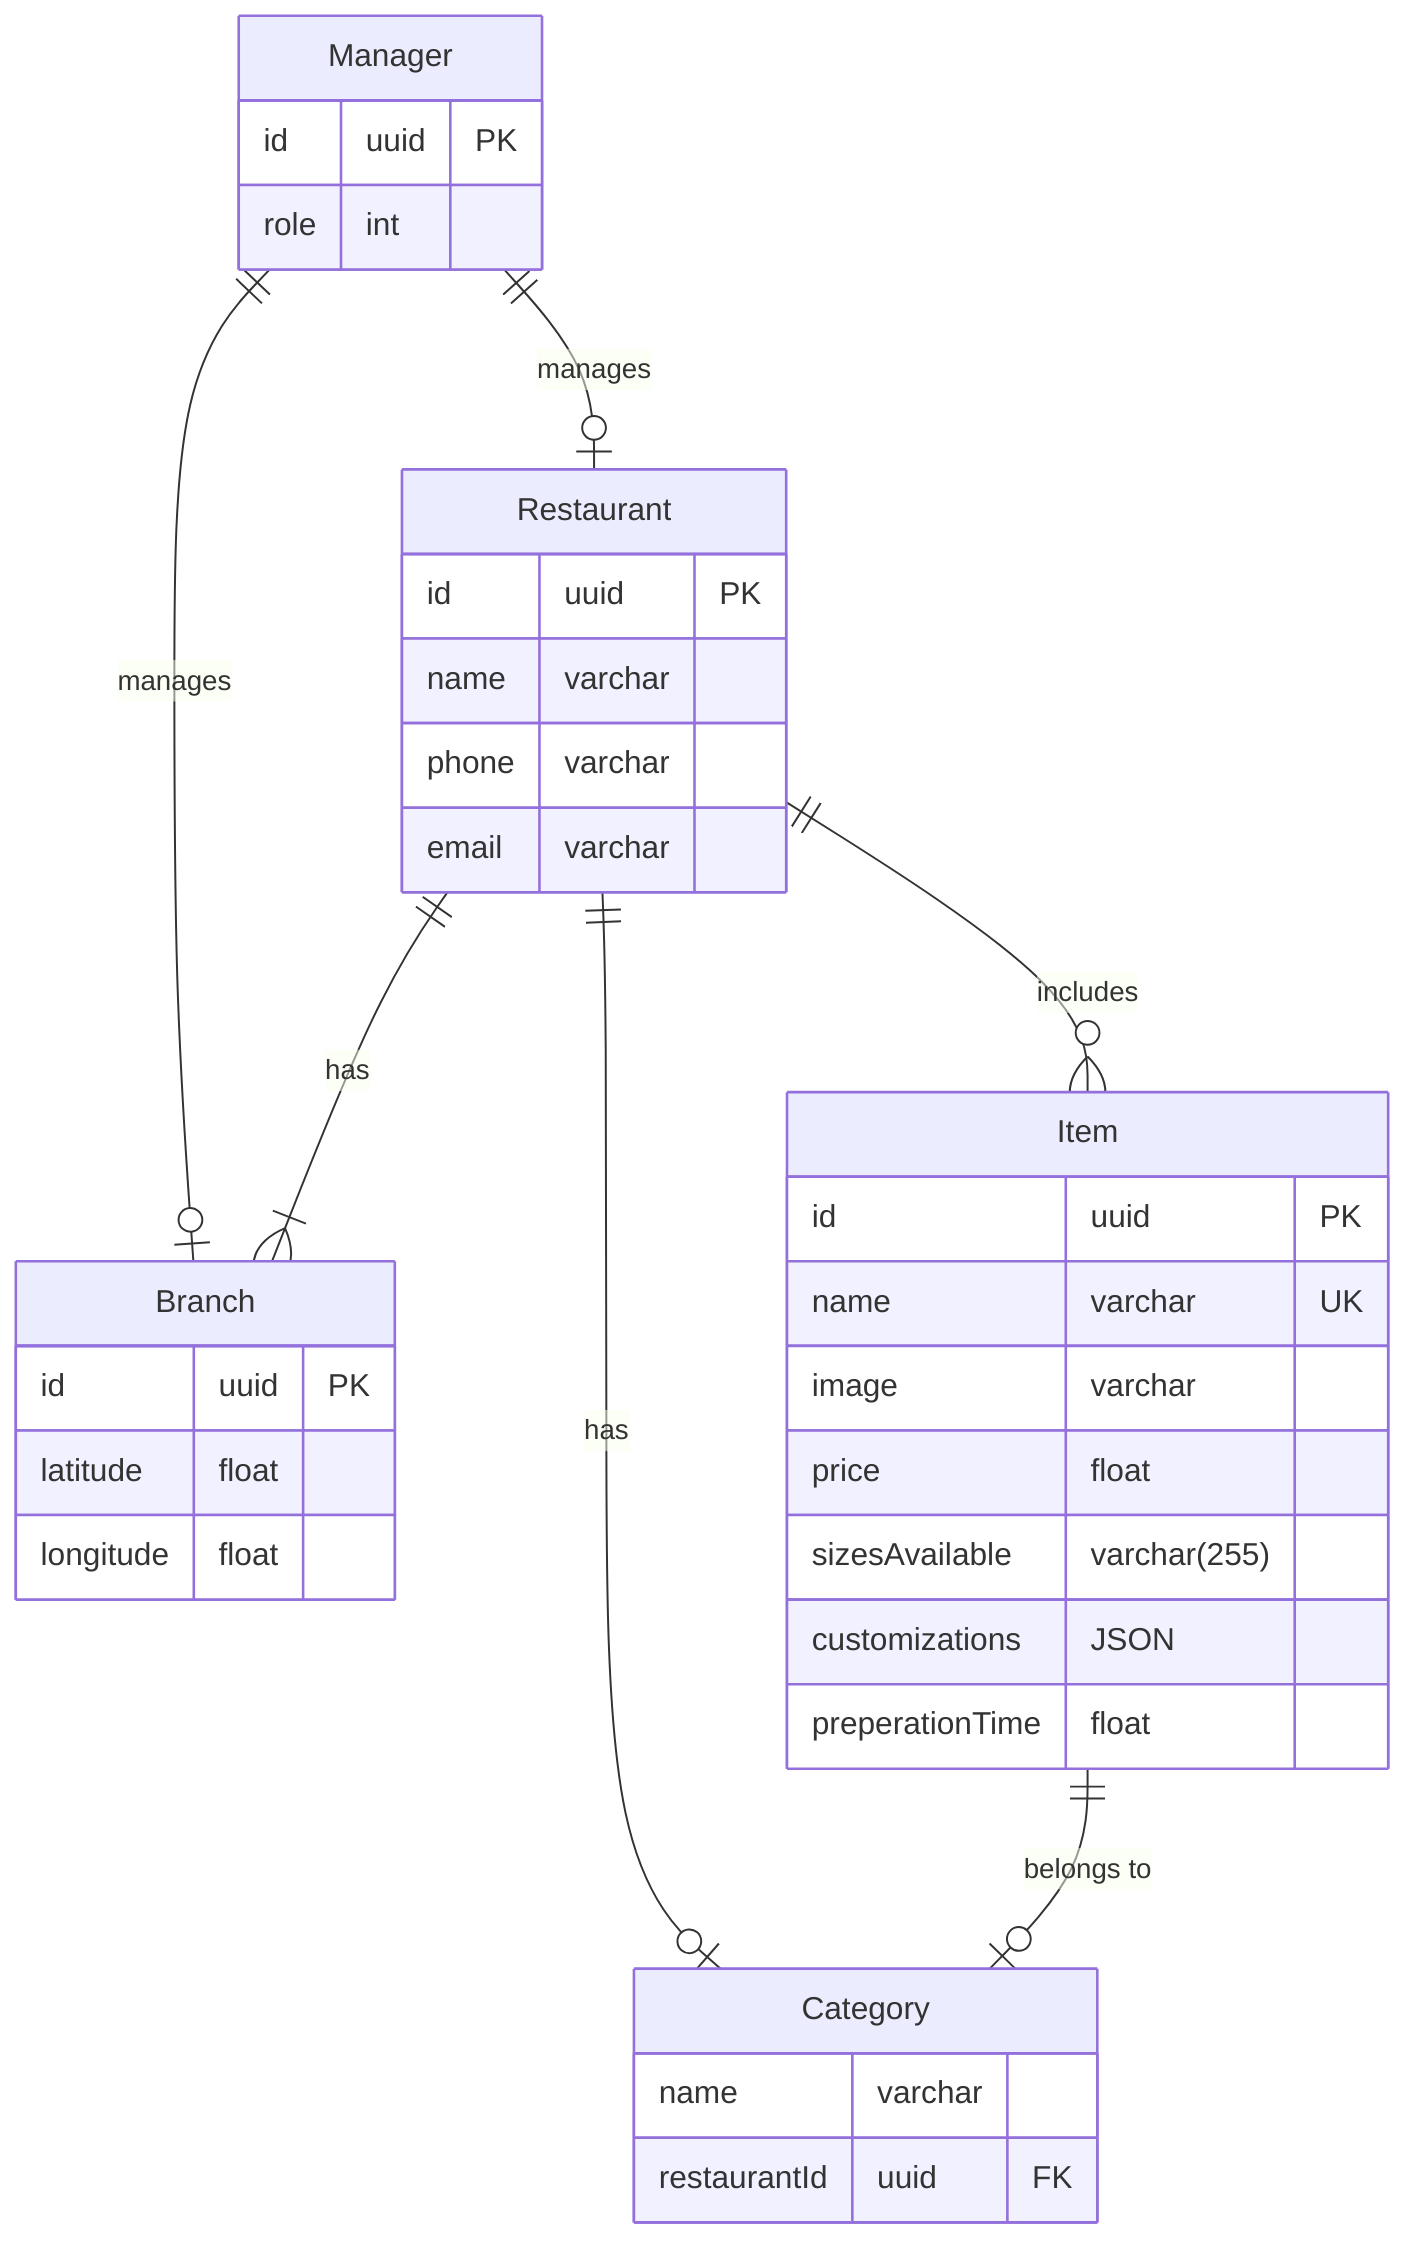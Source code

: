 erDiagram
    
    Manager{
        id uuid PK
        role int
    }

    Restaurant {
        id uuid PK
        name varchar 
        phone varchar
        email varchar
    }

    Branch {
        id uuid PK
        latitude float
        longitude float
    }

    Item {
        id uuid PK
        name varchar UK
        image varchar
        price float
        sizesAvailable varchar(255)
        customizations JSON
        preperationTime float
    }
    
    Category {
        name varchar
        restaurantId uuid FK
    }

    Restaurant ||--|{ Branch : has
    Restaurant ||--o{ Item : includes
    Manager ||--o| Restaurant : manages
    Manager ||--o| Branch : manages
    Item ||--o| Category : "belongs to"
    Restaurant ||--o| Category : "has"